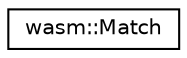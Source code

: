 digraph "Graphical Class Hierarchy"
{
  edge [fontname="Helvetica",fontsize="10",labelfontname="Helvetica",labelfontsize="10"];
  node [fontname="Helvetica",fontsize="10",shape=record];
  rankdir="LR";
  Node0 [label="wasm::Match",height=0.2,width=0.4,color="black", fillcolor="white", style="filled",URL="$structwasm_1_1_match.html"];
}
